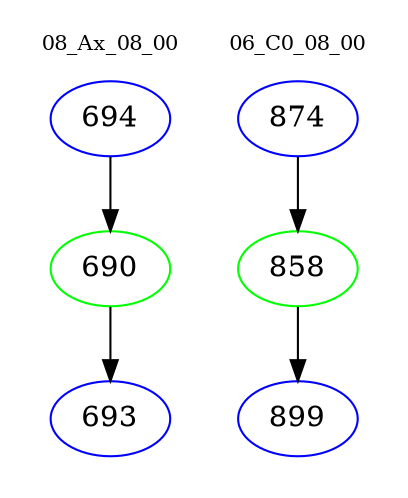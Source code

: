 digraph{
subgraph cluster_0 {
color = white
label = "08_Ax_08_00";
fontsize=10;
T0_694 [label="694", color="blue"]
T0_694 -> T0_690 [color="black"]
T0_690 [label="690", color="green"]
T0_690 -> T0_693 [color="black"]
T0_693 [label="693", color="blue"]
}
subgraph cluster_1 {
color = white
label = "06_C0_08_00";
fontsize=10;
T1_874 [label="874", color="blue"]
T1_874 -> T1_858 [color="black"]
T1_858 [label="858", color="green"]
T1_858 -> T1_899 [color="black"]
T1_899 [label="899", color="blue"]
}
}
